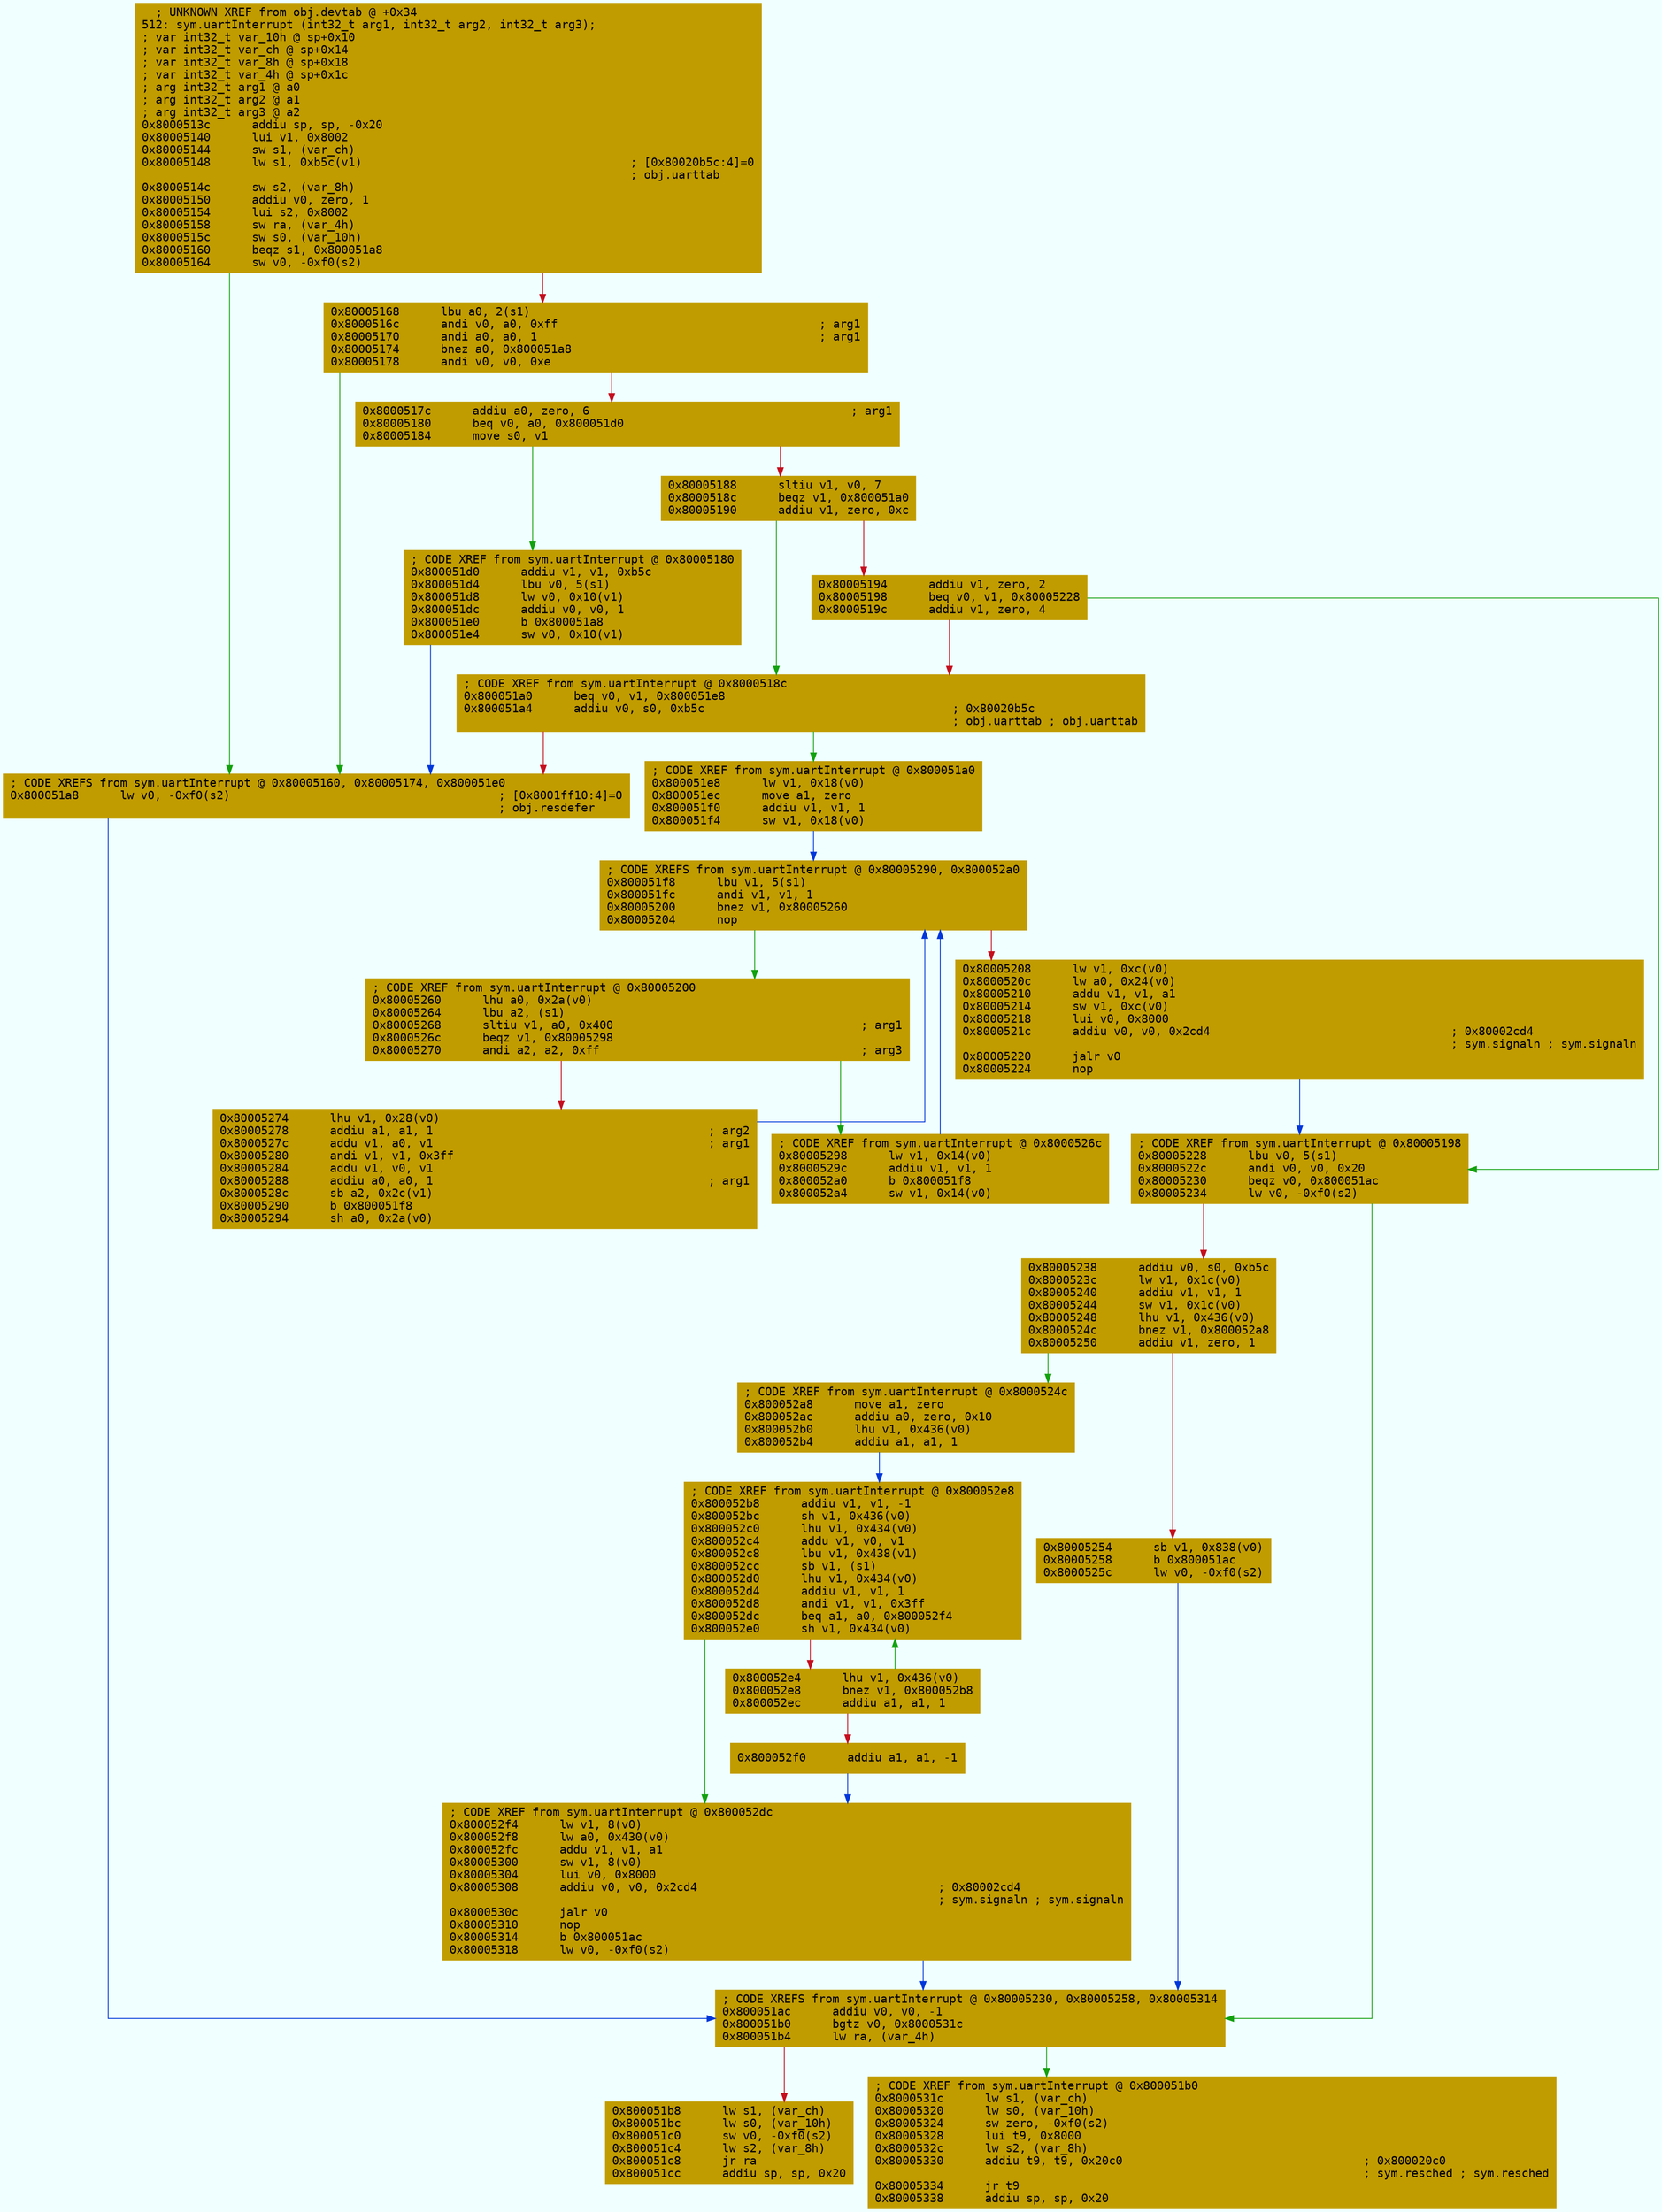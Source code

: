 digraph code {
	graph [bgcolor=azure fontsize=8 fontname="Courier" splines="ortho"];
	node [fillcolor=gray style=filled shape=box];
	edge [arrowhead="normal"];
	"0x8000513c" [URL="sym.uartInterrupt/0x8000513c", fillcolor="#c19c00",color="#c19c00", fontname="Courier",label="  ; UNKNOWN XREF from obj.devtab @ +0x34\l512: sym.uartInterrupt (int32_t arg1, int32_t arg2, int32_t arg3);\l; var int32_t var_10h @ sp+0x10\l; var int32_t var_ch @ sp+0x14\l; var int32_t var_8h @ sp+0x18\l; var int32_t var_4h @ sp+0x1c\l; arg int32_t arg1 @ a0\l; arg int32_t arg2 @ a1\l; arg int32_t arg3 @ a2\l0x8000513c      addiu sp, sp, -0x20\l0x80005140      lui v1, 0x8002\l0x80005144      sw s1, (var_ch)\l0x80005148      lw s1, 0xb5c(v1)                                       ; [0x80020b5c:4]=0\l                                                                       ; obj.uarttab\l0x8000514c      sw s2, (var_8h)\l0x80005150      addiu v0, zero, 1\l0x80005154      lui s2, 0x8002\l0x80005158      sw ra, (var_4h)\l0x8000515c      sw s0, (var_10h)\l0x80005160      beqz s1, 0x800051a8\l0x80005164      sw v0, -0xf0(s2)\l"]
	"0x80005168" [URL="sym.uartInterrupt/0x80005168", fillcolor="#c19c00",color="#c19c00", fontname="Courier",label="0x80005168      lbu a0, 2(s1)\l0x8000516c      andi v0, a0, 0xff                                      ; arg1\l0x80005170      andi a0, a0, 1                                         ; arg1\l0x80005174      bnez a0, 0x800051a8\l0x80005178      andi v0, v0, 0xe\l"]
	"0x8000517c" [URL="sym.uartInterrupt/0x8000517c", fillcolor="#c19c00",color="#c19c00", fontname="Courier",label="0x8000517c      addiu a0, zero, 6                                      ; arg1\l0x80005180      beq v0, a0, 0x800051d0\l0x80005184      move s0, v1\l"]
	"0x80005188" [URL="sym.uartInterrupt/0x80005188", fillcolor="#c19c00",color="#c19c00", fontname="Courier",label="0x80005188      sltiu v1, v0, 7\l0x8000518c      beqz v1, 0x800051a0\l0x80005190      addiu v1, zero, 0xc\l"]
	"0x80005194" [URL="sym.uartInterrupt/0x80005194", fillcolor="#c19c00",color="#c19c00", fontname="Courier",label="0x80005194      addiu v1, zero, 2\l0x80005198      beq v0, v1, 0x80005228\l0x8000519c      addiu v1, zero, 4\l"]
	"0x800051a0" [URL="sym.uartInterrupt/0x800051a0", fillcolor="#c19c00",color="#c19c00", fontname="Courier",label="; CODE XREF from sym.uartInterrupt @ 0x8000518c\l0x800051a0      beq v0, v1, 0x800051e8\l0x800051a4      addiu v0, s0, 0xb5c                                    ; 0x80020b5c\l                                                                       ; obj.uarttab ; obj.uarttab\l"]
	"0x800051a8" [URL="sym.uartInterrupt/0x800051a8", fillcolor="#c19c00",color="#c19c00", fontname="Courier",label="; CODE XREFS from sym.uartInterrupt @ 0x80005160, 0x80005174, 0x800051e0\l0x800051a8      lw v0, -0xf0(s2)                                       ; [0x8001ff10:4]=0\l                                                                       ; obj.resdefer\l"]
	"0x800051ac" [URL="sym.uartInterrupt/0x800051ac", fillcolor="#c19c00",color="#c19c00", fontname="Courier",label="; CODE XREFS from sym.uartInterrupt @ 0x80005230, 0x80005258, 0x80005314\l0x800051ac      addiu v0, v0, -1\l0x800051b0      bgtz v0, 0x8000531c\l0x800051b4      lw ra, (var_4h)\l"]
	"0x800051b8" [URL="sym.uartInterrupt/0x800051b8", fillcolor="#c19c00",color="#c19c00", fontname="Courier",label="0x800051b8      lw s1, (var_ch)\l0x800051bc      lw s0, (var_10h)\l0x800051c0      sw v0, -0xf0(s2)\l0x800051c4      lw s2, (var_8h)\l0x800051c8      jr ra\l0x800051cc      addiu sp, sp, 0x20\l"]
	"0x800051d0" [URL="sym.uartInterrupt/0x800051d0", fillcolor="#c19c00",color="#c19c00", fontname="Courier",label="; CODE XREF from sym.uartInterrupt @ 0x80005180\l0x800051d0      addiu v1, v1, 0xb5c\l0x800051d4      lbu v0, 5(s1)\l0x800051d8      lw v0, 0x10(v1)\l0x800051dc      addiu v0, v0, 1\l0x800051e0      b 0x800051a8\l0x800051e4      sw v0, 0x10(v1)\l"]
	"0x800051e8" [URL="sym.uartInterrupt/0x800051e8", fillcolor="#c19c00",color="#c19c00", fontname="Courier",label="; CODE XREF from sym.uartInterrupt @ 0x800051a0\l0x800051e8      lw v1, 0x18(v0)\l0x800051ec      move a1, zero\l0x800051f0      addiu v1, v1, 1\l0x800051f4      sw v1, 0x18(v0)\l"]
	"0x800051f8" [URL="sym.uartInterrupt/0x800051f8", fillcolor="#c19c00",color="#c19c00", fontname="Courier",label="; CODE XREFS from sym.uartInterrupt @ 0x80005290, 0x800052a0\l0x800051f8      lbu v1, 5(s1)\l0x800051fc      andi v1, v1, 1\l0x80005200      bnez v1, 0x80005260\l0x80005204      nop\l"]
	"0x80005208" [URL="sym.uartInterrupt/0x80005208", fillcolor="#c19c00",color="#c19c00", fontname="Courier",label="0x80005208      lw v1, 0xc(v0)\l0x8000520c      lw a0, 0x24(v0)\l0x80005210      addu v1, v1, a1\l0x80005214      sw v1, 0xc(v0)\l0x80005218      lui v0, 0x8000\l0x8000521c      addiu v0, v0, 0x2cd4                                   ; 0x80002cd4\l                                                                       ; sym.signaln ; sym.signaln\l0x80005220      jalr v0\l0x80005224      nop\l"]
	"0x80005228" [URL="sym.uartInterrupt/0x80005228", fillcolor="#c19c00",color="#c19c00", fontname="Courier",label="; CODE XREF from sym.uartInterrupt @ 0x80005198\l0x80005228      lbu v0, 5(s1)\l0x8000522c      andi v0, v0, 0x20\l0x80005230      beqz v0, 0x800051ac\l0x80005234      lw v0, -0xf0(s2)\l"]
	"0x80005238" [URL="sym.uartInterrupt/0x80005238", fillcolor="#c19c00",color="#c19c00", fontname="Courier",label="0x80005238      addiu v0, s0, 0xb5c\l0x8000523c      lw v1, 0x1c(v0)\l0x80005240      addiu v1, v1, 1\l0x80005244      sw v1, 0x1c(v0)\l0x80005248      lhu v1, 0x436(v0)\l0x8000524c      bnez v1, 0x800052a8\l0x80005250      addiu v1, zero, 1\l"]
	"0x80005254" [URL="sym.uartInterrupt/0x80005254", fillcolor="#c19c00",color="#c19c00", fontname="Courier",label="0x80005254      sb v1, 0x838(v0)\l0x80005258      b 0x800051ac\l0x8000525c      lw v0, -0xf0(s2)\l"]
	"0x80005260" [URL="sym.uartInterrupt/0x80005260", fillcolor="#c19c00",color="#c19c00", fontname="Courier",label="; CODE XREF from sym.uartInterrupt @ 0x80005200\l0x80005260      lhu a0, 0x2a(v0)\l0x80005264      lbu a2, (s1)\l0x80005268      sltiu v1, a0, 0x400                                    ; arg1\l0x8000526c      beqz v1, 0x80005298\l0x80005270      andi a2, a2, 0xff                                      ; arg3\l"]
	"0x80005274" [URL="sym.uartInterrupt/0x80005274", fillcolor="#c19c00",color="#c19c00", fontname="Courier",label="0x80005274      lhu v1, 0x28(v0)\l0x80005278      addiu a1, a1, 1                                        ; arg2\l0x8000527c      addu v1, a0, v1                                        ; arg1\l0x80005280      andi v1, v1, 0x3ff\l0x80005284      addu v1, v0, v1\l0x80005288      addiu a0, a0, 1                                        ; arg1\l0x8000528c      sb a2, 0x2c(v1)\l0x80005290      b 0x800051f8\l0x80005294      sh a0, 0x2a(v0)\l"]
	"0x80005298" [URL="sym.uartInterrupt/0x80005298", fillcolor="#c19c00",color="#c19c00", fontname="Courier",label="; CODE XREF from sym.uartInterrupt @ 0x8000526c\l0x80005298      lw v1, 0x14(v0)\l0x8000529c      addiu v1, v1, 1\l0x800052a0      b 0x800051f8\l0x800052a4      sw v1, 0x14(v0)\l"]
	"0x800052a8" [URL="sym.uartInterrupt/0x800052a8", fillcolor="#c19c00",color="#c19c00", fontname="Courier",label="; CODE XREF from sym.uartInterrupt @ 0x8000524c\l0x800052a8      move a1, zero\l0x800052ac      addiu a0, zero, 0x10\l0x800052b0      lhu v1, 0x436(v0)\l0x800052b4      addiu a1, a1, 1\l"]
	"0x800052b8" [URL="sym.uartInterrupt/0x800052b8", fillcolor="#c19c00",color="#c19c00", fontname="Courier",label="; CODE XREF from sym.uartInterrupt @ 0x800052e8\l0x800052b8      addiu v1, v1, -1\l0x800052bc      sh v1, 0x436(v0)\l0x800052c0      lhu v1, 0x434(v0)\l0x800052c4      addu v1, v0, v1\l0x800052c8      lbu v1, 0x438(v1)\l0x800052cc      sb v1, (s1)\l0x800052d0      lhu v1, 0x434(v0)\l0x800052d4      addiu v1, v1, 1\l0x800052d8      andi v1, v1, 0x3ff\l0x800052dc      beq a1, a0, 0x800052f4\l0x800052e0      sh v1, 0x434(v0)\l"]
	"0x800052e4" [URL="sym.uartInterrupt/0x800052e4", fillcolor="#c19c00",color="#c19c00", fontname="Courier",label="0x800052e4      lhu v1, 0x436(v0)\l0x800052e8      bnez v1, 0x800052b8\l0x800052ec      addiu a1, a1, 1\l"]
	"0x800052f0" [URL="sym.uartInterrupt/0x800052f0", fillcolor="#c19c00",color="#c19c00", fontname="Courier",label="0x800052f0      addiu a1, a1, -1\l"]
	"0x800052f4" [URL="sym.uartInterrupt/0x800052f4", fillcolor="#c19c00",color="#c19c00", fontname="Courier",label="; CODE XREF from sym.uartInterrupt @ 0x800052dc\l0x800052f4      lw v1, 8(v0)\l0x800052f8      lw a0, 0x430(v0)\l0x800052fc      addu v1, v1, a1\l0x80005300      sw v1, 8(v0)\l0x80005304      lui v0, 0x8000\l0x80005308      addiu v0, v0, 0x2cd4                                   ; 0x80002cd4\l                                                                       ; sym.signaln ; sym.signaln\l0x8000530c      jalr v0\l0x80005310      nop\l0x80005314      b 0x800051ac\l0x80005318      lw v0, -0xf0(s2)\l"]
	"0x8000531c" [URL="sym.uartInterrupt/0x8000531c", fillcolor="#c19c00",color="#c19c00", fontname="Courier",label="; CODE XREF from sym.uartInterrupt @ 0x800051b0\l0x8000531c      lw s1, (var_ch)\l0x80005320      lw s0, (var_10h)\l0x80005324      sw zero, -0xf0(s2)\l0x80005328      lui t9, 0x8000\l0x8000532c      lw s2, (var_8h)\l0x80005330      addiu t9, t9, 0x20c0                                   ; 0x800020c0\l                                                                       ; sym.resched ; sym.resched\l0x80005334      jr t9\l0x80005338      addiu sp, sp, 0x20\l"]
        "0x8000513c" -> "0x800051a8" [color="#13a10e"];
        "0x8000513c" -> "0x80005168" [color="#c50f1f"];
        "0x80005168" -> "0x800051a8" [color="#13a10e"];
        "0x80005168" -> "0x8000517c" [color="#c50f1f"];
        "0x8000517c" -> "0x800051d0" [color="#13a10e"];
        "0x8000517c" -> "0x80005188" [color="#c50f1f"];
        "0x80005188" -> "0x800051a0" [color="#13a10e"];
        "0x80005188" -> "0x80005194" [color="#c50f1f"];
        "0x80005194" -> "0x80005228" [color="#13a10e"];
        "0x80005194" -> "0x800051a0" [color="#c50f1f"];
        "0x800051a0" -> "0x800051e8" [color="#13a10e"];
        "0x800051a0" -> "0x800051a8" [color="#c50f1f"];
        "0x800051a8" -> "0x800051ac" [color="#0037da"];
        "0x800051ac" -> "0x8000531c" [color="#13a10e"];
        "0x800051ac" -> "0x800051b8" [color="#c50f1f"];
        "0x800051d0" -> "0x800051a8" [color="#0037da"];
        "0x800051e8" -> "0x800051f8" [color="#0037da"];
        "0x800051f8" -> "0x80005260" [color="#13a10e"];
        "0x800051f8" -> "0x80005208" [color="#c50f1f"];
        "0x80005208" -> "0x80005228" [color="#0037da"];
        "0x80005228" -> "0x800051ac" [color="#13a10e"];
        "0x80005228" -> "0x80005238" [color="#c50f1f"];
        "0x80005238" -> "0x800052a8" [color="#13a10e"];
        "0x80005238" -> "0x80005254" [color="#c50f1f"];
        "0x80005254" -> "0x800051ac" [color="#0037da"];
        "0x80005260" -> "0x80005298" [color="#13a10e"];
        "0x80005260" -> "0x80005274" [color="#c50f1f"];
        "0x80005274" -> "0x800051f8" [color="#0037da"];
        "0x80005298" -> "0x800051f8" [color="#0037da"];
        "0x800052a8" -> "0x800052b8" [color="#0037da"];
        "0x800052b8" -> "0x800052f4" [color="#13a10e"];
        "0x800052b8" -> "0x800052e4" [color="#c50f1f"];
        "0x800052e4" -> "0x800052b8" [color="#13a10e"];
        "0x800052e4" -> "0x800052f0" [color="#c50f1f"];
        "0x800052f0" -> "0x800052f4" [color="#0037da"];
        "0x800052f4" -> "0x800051ac" [color="#0037da"];
}
